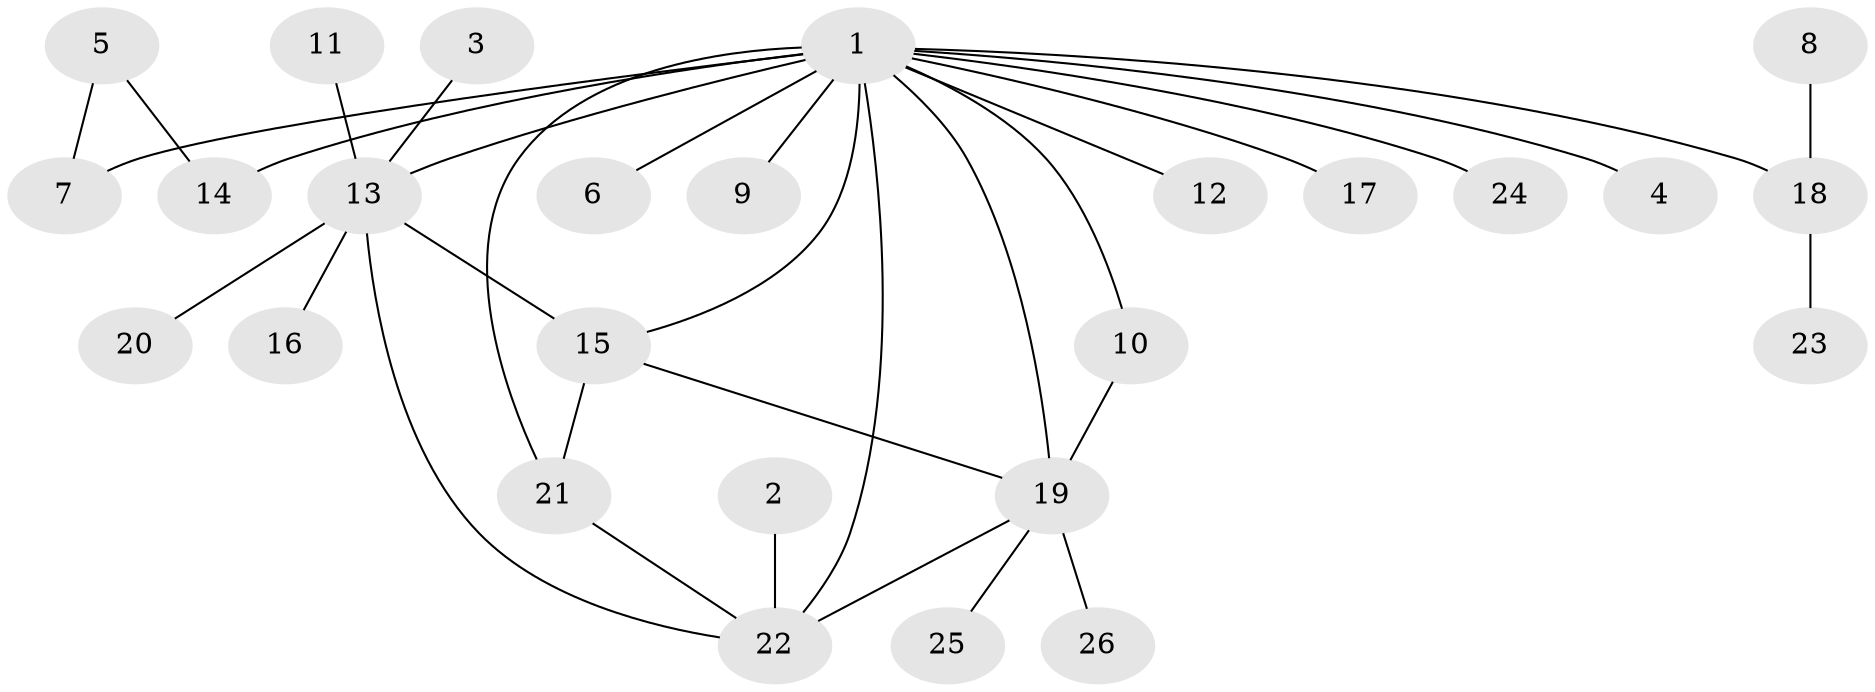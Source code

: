 // original degree distribution, {5: 0.019230769230769232, 8: 0.019230769230769232, 7: 0.038461538461538464, 4: 0.057692307692307696, 9: 0.038461538461538464, 6: 0.038461538461538464, 3: 0.019230769230769232, 2: 0.2692307692307692, 1: 0.5}
// Generated by graph-tools (version 1.1) at 2025/26/03/09/25 03:26:40]
// undirected, 26 vertices, 33 edges
graph export_dot {
graph [start="1"]
  node [color=gray90,style=filled];
  1;
  2;
  3;
  4;
  5;
  6;
  7;
  8;
  9;
  10;
  11;
  12;
  13;
  14;
  15;
  16;
  17;
  18;
  19;
  20;
  21;
  22;
  23;
  24;
  25;
  26;
  1 -- 4 [weight=1.0];
  1 -- 6 [weight=1.0];
  1 -- 7 [weight=1.0];
  1 -- 9 [weight=1.0];
  1 -- 10 [weight=1.0];
  1 -- 12 [weight=1.0];
  1 -- 13 [weight=2.0];
  1 -- 14 [weight=1.0];
  1 -- 15 [weight=1.0];
  1 -- 17 [weight=1.0];
  1 -- 18 [weight=1.0];
  1 -- 19 [weight=1.0];
  1 -- 21 [weight=2.0];
  1 -- 22 [weight=1.0];
  1 -- 24 [weight=1.0];
  2 -- 22 [weight=1.0];
  3 -- 13 [weight=1.0];
  5 -- 7 [weight=1.0];
  5 -- 14 [weight=1.0];
  8 -- 18 [weight=1.0];
  10 -- 19 [weight=2.0];
  11 -- 13 [weight=1.0];
  13 -- 15 [weight=2.0];
  13 -- 16 [weight=1.0];
  13 -- 20 [weight=1.0];
  13 -- 22 [weight=1.0];
  15 -- 19 [weight=1.0];
  15 -- 21 [weight=1.0];
  18 -- 23 [weight=1.0];
  19 -- 22 [weight=1.0];
  19 -- 25 [weight=1.0];
  19 -- 26 [weight=1.0];
  21 -- 22 [weight=1.0];
}

